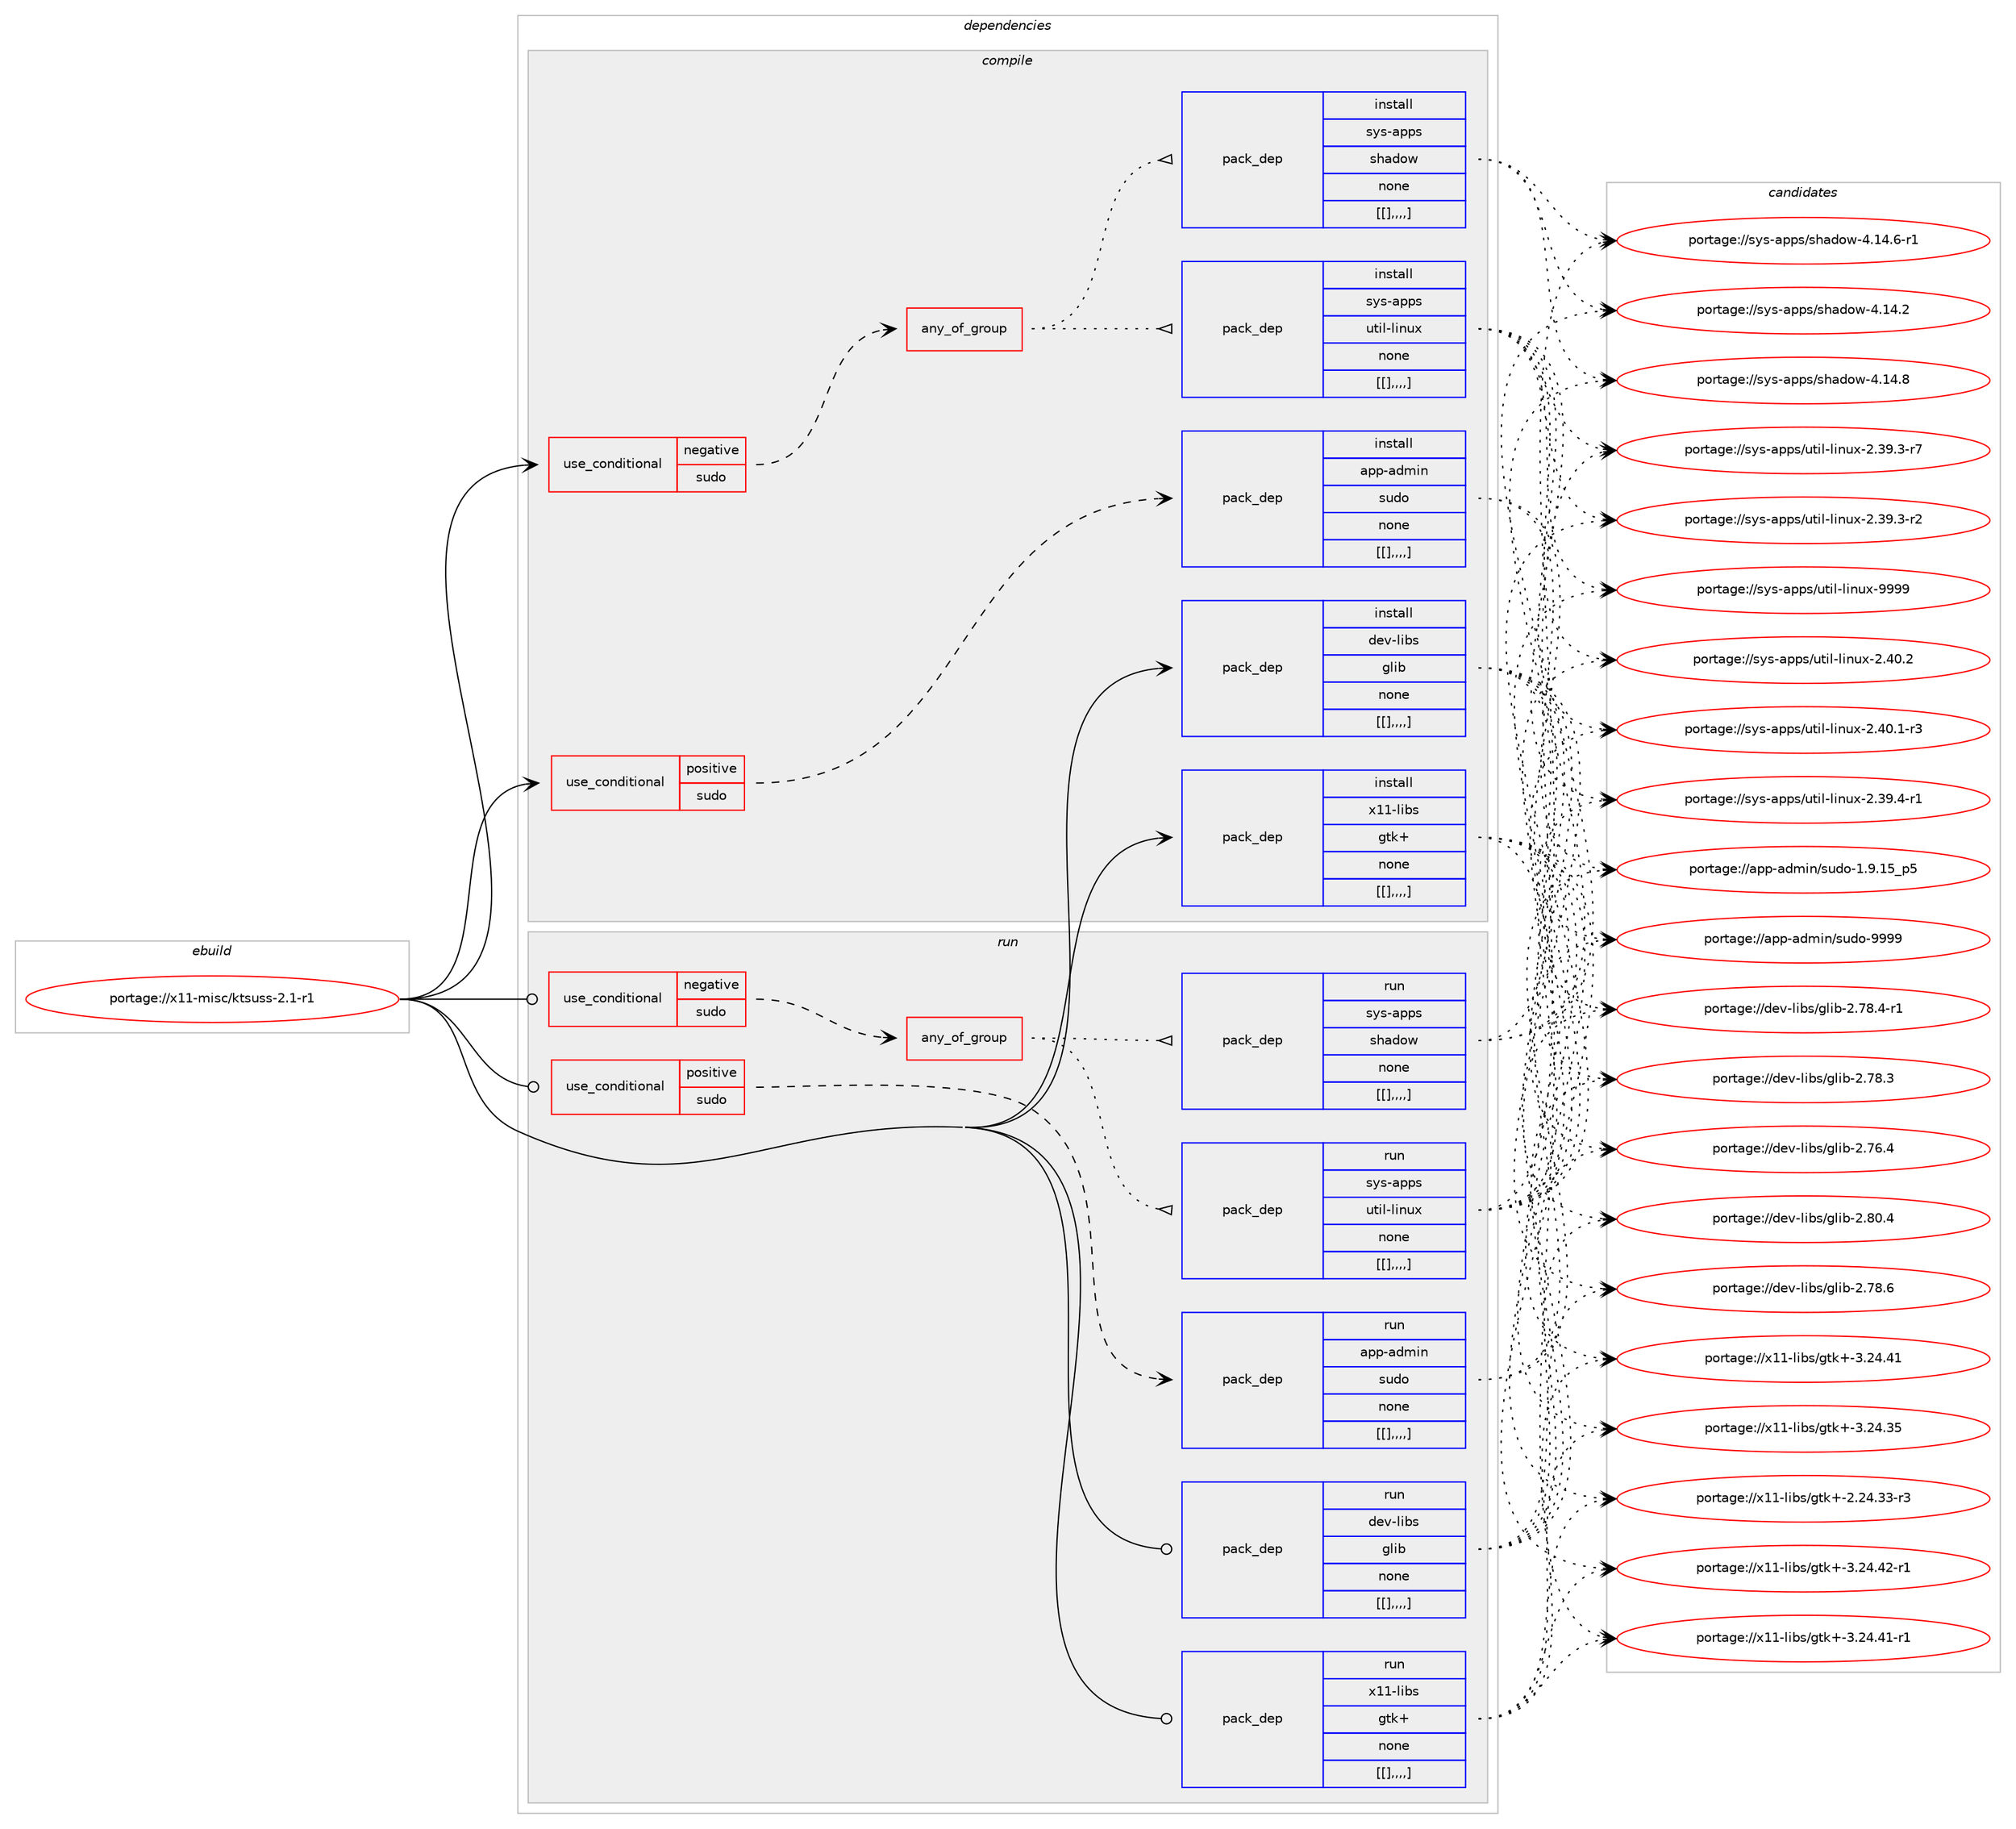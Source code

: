 digraph prolog {

# *************
# Graph options
# *************

newrank=true;
concentrate=true;
compound=true;
graph [rankdir=LR,fontname=Helvetica,fontsize=10,ranksep=1.5];#, ranksep=2.5, nodesep=0.2];
edge  [arrowhead=vee];
node  [fontname=Helvetica,fontsize=10];

# **********
# The ebuild
# **********

subgraph cluster_leftcol {
color=gray;
label=<<i>ebuild</i>>;
id [label="portage://x11-misc/ktsuss-2.1-r1", color=red, width=4, href="../x11-misc/ktsuss-2.1-r1.svg"];
}

# ****************
# The dependencies
# ****************

subgraph cluster_midcol {
color=gray;
label=<<i>dependencies</i>>;
subgraph cluster_compile {
fillcolor="#eeeeee";
style=filled;
label=<<i>compile</i>>;
subgraph cond127223 {
dependency479809 [label=<<TABLE BORDER="0" CELLBORDER="1" CELLSPACING="0" CELLPADDING="4"><TR><TD ROWSPAN="3" CELLPADDING="10">use_conditional</TD></TR><TR><TD>negative</TD></TR><TR><TD>sudo</TD></TR></TABLE>>, shape=none, color=red];
subgraph any3299 {
dependency479810 [label=<<TABLE BORDER="0" CELLBORDER="1" CELLSPACING="0" CELLPADDING="4"><TR><TD CELLPADDING="10">any_of_group</TD></TR></TABLE>>, shape=none, color=red];subgraph pack349064 {
dependency479811 [label=<<TABLE BORDER="0" CELLBORDER="1" CELLSPACING="0" CELLPADDING="4" WIDTH="220"><TR><TD ROWSPAN="6" CELLPADDING="30">pack_dep</TD></TR><TR><TD WIDTH="110">install</TD></TR><TR><TD>sys-apps</TD></TR><TR><TD>util-linux</TD></TR><TR><TD>none</TD></TR><TR><TD>[[],,,,]</TD></TR></TABLE>>, shape=none, color=blue];
}
dependency479810:e -> dependency479811:w [weight=20,style="dotted",arrowhead="oinv"];
subgraph pack349065 {
dependency479812 [label=<<TABLE BORDER="0" CELLBORDER="1" CELLSPACING="0" CELLPADDING="4" WIDTH="220"><TR><TD ROWSPAN="6" CELLPADDING="30">pack_dep</TD></TR><TR><TD WIDTH="110">install</TD></TR><TR><TD>sys-apps</TD></TR><TR><TD>shadow</TD></TR><TR><TD>none</TD></TR><TR><TD>[[],,,,]</TD></TR></TABLE>>, shape=none, color=blue];
}
dependency479810:e -> dependency479812:w [weight=20,style="dotted",arrowhead="oinv"];
}
dependency479809:e -> dependency479810:w [weight=20,style="dashed",arrowhead="vee"];
}
id:e -> dependency479809:w [weight=20,style="solid",arrowhead="vee"];
subgraph cond127224 {
dependency479813 [label=<<TABLE BORDER="0" CELLBORDER="1" CELLSPACING="0" CELLPADDING="4"><TR><TD ROWSPAN="3" CELLPADDING="10">use_conditional</TD></TR><TR><TD>positive</TD></TR><TR><TD>sudo</TD></TR></TABLE>>, shape=none, color=red];
subgraph pack349066 {
dependency479814 [label=<<TABLE BORDER="0" CELLBORDER="1" CELLSPACING="0" CELLPADDING="4" WIDTH="220"><TR><TD ROWSPAN="6" CELLPADDING="30">pack_dep</TD></TR><TR><TD WIDTH="110">install</TD></TR><TR><TD>app-admin</TD></TR><TR><TD>sudo</TD></TR><TR><TD>none</TD></TR><TR><TD>[[],,,,]</TD></TR></TABLE>>, shape=none, color=blue];
}
dependency479813:e -> dependency479814:w [weight=20,style="dashed",arrowhead="vee"];
}
id:e -> dependency479813:w [weight=20,style="solid",arrowhead="vee"];
subgraph pack349067 {
dependency479815 [label=<<TABLE BORDER="0" CELLBORDER="1" CELLSPACING="0" CELLPADDING="4" WIDTH="220"><TR><TD ROWSPAN="6" CELLPADDING="30">pack_dep</TD></TR><TR><TD WIDTH="110">install</TD></TR><TR><TD>dev-libs</TD></TR><TR><TD>glib</TD></TR><TR><TD>none</TD></TR><TR><TD>[[],,,,]</TD></TR></TABLE>>, shape=none, color=blue];
}
id:e -> dependency479815:w [weight=20,style="solid",arrowhead="vee"];
subgraph pack349068 {
dependency479816 [label=<<TABLE BORDER="0" CELLBORDER="1" CELLSPACING="0" CELLPADDING="4" WIDTH="220"><TR><TD ROWSPAN="6" CELLPADDING="30">pack_dep</TD></TR><TR><TD WIDTH="110">install</TD></TR><TR><TD>x11-libs</TD></TR><TR><TD>gtk+</TD></TR><TR><TD>none</TD></TR><TR><TD>[[],,,,]</TD></TR></TABLE>>, shape=none, color=blue];
}
id:e -> dependency479816:w [weight=20,style="solid",arrowhead="vee"];
}
subgraph cluster_compileandrun {
fillcolor="#eeeeee";
style=filled;
label=<<i>compile and run</i>>;
}
subgraph cluster_run {
fillcolor="#eeeeee";
style=filled;
label=<<i>run</i>>;
subgraph cond127225 {
dependency479817 [label=<<TABLE BORDER="0" CELLBORDER="1" CELLSPACING="0" CELLPADDING="4"><TR><TD ROWSPAN="3" CELLPADDING="10">use_conditional</TD></TR><TR><TD>negative</TD></TR><TR><TD>sudo</TD></TR></TABLE>>, shape=none, color=red];
subgraph any3300 {
dependency479818 [label=<<TABLE BORDER="0" CELLBORDER="1" CELLSPACING="0" CELLPADDING="4"><TR><TD CELLPADDING="10">any_of_group</TD></TR></TABLE>>, shape=none, color=red];subgraph pack349069 {
dependency479819 [label=<<TABLE BORDER="0" CELLBORDER="1" CELLSPACING="0" CELLPADDING="4" WIDTH="220"><TR><TD ROWSPAN="6" CELLPADDING="30">pack_dep</TD></TR><TR><TD WIDTH="110">run</TD></TR><TR><TD>sys-apps</TD></TR><TR><TD>util-linux</TD></TR><TR><TD>none</TD></TR><TR><TD>[[],,,,]</TD></TR></TABLE>>, shape=none, color=blue];
}
dependency479818:e -> dependency479819:w [weight=20,style="dotted",arrowhead="oinv"];
subgraph pack349070 {
dependency479820 [label=<<TABLE BORDER="0" CELLBORDER="1" CELLSPACING="0" CELLPADDING="4" WIDTH="220"><TR><TD ROWSPAN="6" CELLPADDING="30">pack_dep</TD></TR><TR><TD WIDTH="110">run</TD></TR><TR><TD>sys-apps</TD></TR><TR><TD>shadow</TD></TR><TR><TD>none</TD></TR><TR><TD>[[],,,,]</TD></TR></TABLE>>, shape=none, color=blue];
}
dependency479818:e -> dependency479820:w [weight=20,style="dotted",arrowhead="oinv"];
}
dependency479817:e -> dependency479818:w [weight=20,style="dashed",arrowhead="vee"];
}
id:e -> dependency479817:w [weight=20,style="solid",arrowhead="odot"];
subgraph cond127226 {
dependency479821 [label=<<TABLE BORDER="0" CELLBORDER="1" CELLSPACING="0" CELLPADDING="4"><TR><TD ROWSPAN="3" CELLPADDING="10">use_conditional</TD></TR><TR><TD>positive</TD></TR><TR><TD>sudo</TD></TR></TABLE>>, shape=none, color=red];
subgraph pack349071 {
dependency479822 [label=<<TABLE BORDER="0" CELLBORDER="1" CELLSPACING="0" CELLPADDING="4" WIDTH="220"><TR><TD ROWSPAN="6" CELLPADDING="30">pack_dep</TD></TR><TR><TD WIDTH="110">run</TD></TR><TR><TD>app-admin</TD></TR><TR><TD>sudo</TD></TR><TR><TD>none</TD></TR><TR><TD>[[],,,,]</TD></TR></TABLE>>, shape=none, color=blue];
}
dependency479821:e -> dependency479822:w [weight=20,style="dashed",arrowhead="vee"];
}
id:e -> dependency479821:w [weight=20,style="solid",arrowhead="odot"];
subgraph pack349072 {
dependency479823 [label=<<TABLE BORDER="0" CELLBORDER="1" CELLSPACING="0" CELLPADDING="4" WIDTH="220"><TR><TD ROWSPAN="6" CELLPADDING="30">pack_dep</TD></TR><TR><TD WIDTH="110">run</TD></TR><TR><TD>dev-libs</TD></TR><TR><TD>glib</TD></TR><TR><TD>none</TD></TR><TR><TD>[[],,,,]</TD></TR></TABLE>>, shape=none, color=blue];
}
id:e -> dependency479823:w [weight=20,style="solid",arrowhead="odot"];
subgraph pack349073 {
dependency479824 [label=<<TABLE BORDER="0" CELLBORDER="1" CELLSPACING="0" CELLPADDING="4" WIDTH="220"><TR><TD ROWSPAN="6" CELLPADDING="30">pack_dep</TD></TR><TR><TD WIDTH="110">run</TD></TR><TR><TD>x11-libs</TD></TR><TR><TD>gtk+</TD></TR><TR><TD>none</TD></TR><TR><TD>[[],,,,]</TD></TR></TABLE>>, shape=none, color=blue];
}
id:e -> dependency479824:w [weight=20,style="solid",arrowhead="odot"];
}
}

# **************
# The candidates
# **************

subgraph cluster_choices {
rank=same;
color=gray;
label=<<i>candidates</i>>;

subgraph choice349064 {
color=black;
nodesep=1;
choice115121115459711211211547117116105108451081051101171204557575757 [label="portage://sys-apps/util-linux-9999", color=red, width=4,href="../sys-apps/util-linux-9999.svg"];
choice1151211154597112112115471171161051084510810511011712045504652484650 [label="portage://sys-apps/util-linux-2.40.2", color=red, width=4,href="../sys-apps/util-linux-2.40.2.svg"];
choice11512111545971121121154711711610510845108105110117120455046524846494511451 [label="portage://sys-apps/util-linux-2.40.1-r3", color=red, width=4,href="../sys-apps/util-linux-2.40.1-r3.svg"];
choice11512111545971121121154711711610510845108105110117120455046515746524511449 [label="portage://sys-apps/util-linux-2.39.4-r1", color=red, width=4,href="../sys-apps/util-linux-2.39.4-r1.svg"];
choice11512111545971121121154711711610510845108105110117120455046515746514511455 [label="portage://sys-apps/util-linux-2.39.3-r7", color=red, width=4,href="../sys-apps/util-linux-2.39.3-r7.svg"];
choice11512111545971121121154711711610510845108105110117120455046515746514511450 [label="portage://sys-apps/util-linux-2.39.3-r2", color=red, width=4,href="../sys-apps/util-linux-2.39.3-r2.svg"];
dependency479811:e -> choice115121115459711211211547117116105108451081051101171204557575757:w [style=dotted,weight="100"];
dependency479811:e -> choice1151211154597112112115471171161051084510810511011712045504652484650:w [style=dotted,weight="100"];
dependency479811:e -> choice11512111545971121121154711711610510845108105110117120455046524846494511451:w [style=dotted,weight="100"];
dependency479811:e -> choice11512111545971121121154711711610510845108105110117120455046515746524511449:w [style=dotted,weight="100"];
dependency479811:e -> choice11512111545971121121154711711610510845108105110117120455046515746514511455:w [style=dotted,weight="100"];
dependency479811:e -> choice11512111545971121121154711711610510845108105110117120455046515746514511450:w [style=dotted,weight="100"];
}
subgraph choice349065 {
color=black;
nodesep=1;
choice1151211154597112112115471151049710011111945524649524656 [label="portage://sys-apps/shadow-4.14.8", color=red, width=4,href="../sys-apps/shadow-4.14.8.svg"];
choice11512111545971121121154711510497100111119455246495246544511449 [label="portage://sys-apps/shadow-4.14.6-r1", color=red, width=4,href="../sys-apps/shadow-4.14.6-r1.svg"];
choice1151211154597112112115471151049710011111945524649524650 [label="portage://sys-apps/shadow-4.14.2", color=red, width=4,href="../sys-apps/shadow-4.14.2.svg"];
dependency479812:e -> choice1151211154597112112115471151049710011111945524649524656:w [style=dotted,weight="100"];
dependency479812:e -> choice11512111545971121121154711510497100111119455246495246544511449:w [style=dotted,weight="100"];
dependency479812:e -> choice1151211154597112112115471151049710011111945524649524650:w [style=dotted,weight="100"];
}
subgraph choice349066 {
color=black;
nodesep=1;
choice971121124597100109105110471151171001114557575757 [label="portage://app-admin/sudo-9999", color=red, width=4,href="../app-admin/sudo-9999.svg"];
choice97112112459710010910511047115117100111454946574649539511253 [label="portage://app-admin/sudo-1.9.15_p5", color=red, width=4,href="../app-admin/sudo-1.9.15_p5.svg"];
dependency479814:e -> choice971121124597100109105110471151171001114557575757:w [style=dotted,weight="100"];
dependency479814:e -> choice97112112459710010910511047115117100111454946574649539511253:w [style=dotted,weight="100"];
}
subgraph choice349067 {
color=black;
nodesep=1;
choice1001011184510810598115471031081059845504656484652 [label="portage://dev-libs/glib-2.80.4", color=red, width=4,href="../dev-libs/glib-2.80.4.svg"];
choice1001011184510810598115471031081059845504655564654 [label="portage://dev-libs/glib-2.78.6", color=red, width=4,href="../dev-libs/glib-2.78.6.svg"];
choice10010111845108105981154710310810598455046555646524511449 [label="portage://dev-libs/glib-2.78.4-r1", color=red, width=4,href="../dev-libs/glib-2.78.4-r1.svg"];
choice1001011184510810598115471031081059845504655564651 [label="portage://dev-libs/glib-2.78.3", color=red, width=4,href="../dev-libs/glib-2.78.3.svg"];
choice1001011184510810598115471031081059845504655544652 [label="portage://dev-libs/glib-2.76.4", color=red, width=4,href="../dev-libs/glib-2.76.4.svg"];
dependency479815:e -> choice1001011184510810598115471031081059845504656484652:w [style=dotted,weight="100"];
dependency479815:e -> choice1001011184510810598115471031081059845504655564654:w [style=dotted,weight="100"];
dependency479815:e -> choice10010111845108105981154710310810598455046555646524511449:w [style=dotted,weight="100"];
dependency479815:e -> choice1001011184510810598115471031081059845504655564651:w [style=dotted,weight="100"];
dependency479815:e -> choice1001011184510810598115471031081059845504655544652:w [style=dotted,weight="100"];
}
subgraph choice349068 {
color=black;
nodesep=1;
choice12049494510810598115471031161074345514650524652504511449 [label="portage://x11-libs/gtk+-3.24.42-r1", color=red, width=4,href="../x11-libs/gtk+-3.24.42-r1.svg"];
choice12049494510810598115471031161074345514650524652494511449 [label="portage://x11-libs/gtk+-3.24.41-r1", color=red, width=4,href="../x11-libs/gtk+-3.24.41-r1.svg"];
choice1204949451081059811547103116107434551465052465249 [label="portage://x11-libs/gtk+-3.24.41", color=red, width=4,href="../x11-libs/gtk+-3.24.41.svg"];
choice1204949451081059811547103116107434551465052465153 [label="portage://x11-libs/gtk+-3.24.35", color=red, width=4,href="../x11-libs/gtk+-3.24.35.svg"];
choice12049494510810598115471031161074345504650524651514511451 [label="portage://x11-libs/gtk+-2.24.33-r3", color=red, width=4,href="../x11-libs/gtk+-2.24.33-r3.svg"];
dependency479816:e -> choice12049494510810598115471031161074345514650524652504511449:w [style=dotted,weight="100"];
dependency479816:e -> choice12049494510810598115471031161074345514650524652494511449:w [style=dotted,weight="100"];
dependency479816:e -> choice1204949451081059811547103116107434551465052465249:w [style=dotted,weight="100"];
dependency479816:e -> choice1204949451081059811547103116107434551465052465153:w [style=dotted,weight="100"];
dependency479816:e -> choice12049494510810598115471031161074345504650524651514511451:w [style=dotted,weight="100"];
}
subgraph choice349069 {
color=black;
nodesep=1;
choice115121115459711211211547117116105108451081051101171204557575757 [label="portage://sys-apps/util-linux-9999", color=red, width=4,href="../sys-apps/util-linux-9999.svg"];
choice1151211154597112112115471171161051084510810511011712045504652484650 [label="portage://sys-apps/util-linux-2.40.2", color=red, width=4,href="../sys-apps/util-linux-2.40.2.svg"];
choice11512111545971121121154711711610510845108105110117120455046524846494511451 [label="portage://sys-apps/util-linux-2.40.1-r3", color=red, width=4,href="../sys-apps/util-linux-2.40.1-r3.svg"];
choice11512111545971121121154711711610510845108105110117120455046515746524511449 [label="portage://sys-apps/util-linux-2.39.4-r1", color=red, width=4,href="../sys-apps/util-linux-2.39.4-r1.svg"];
choice11512111545971121121154711711610510845108105110117120455046515746514511455 [label="portage://sys-apps/util-linux-2.39.3-r7", color=red, width=4,href="../sys-apps/util-linux-2.39.3-r7.svg"];
choice11512111545971121121154711711610510845108105110117120455046515746514511450 [label="portage://sys-apps/util-linux-2.39.3-r2", color=red, width=4,href="../sys-apps/util-linux-2.39.3-r2.svg"];
dependency479819:e -> choice115121115459711211211547117116105108451081051101171204557575757:w [style=dotted,weight="100"];
dependency479819:e -> choice1151211154597112112115471171161051084510810511011712045504652484650:w [style=dotted,weight="100"];
dependency479819:e -> choice11512111545971121121154711711610510845108105110117120455046524846494511451:w [style=dotted,weight="100"];
dependency479819:e -> choice11512111545971121121154711711610510845108105110117120455046515746524511449:w [style=dotted,weight="100"];
dependency479819:e -> choice11512111545971121121154711711610510845108105110117120455046515746514511455:w [style=dotted,weight="100"];
dependency479819:e -> choice11512111545971121121154711711610510845108105110117120455046515746514511450:w [style=dotted,weight="100"];
}
subgraph choice349070 {
color=black;
nodesep=1;
choice1151211154597112112115471151049710011111945524649524656 [label="portage://sys-apps/shadow-4.14.8", color=red, width=4,href="../sys-apps/shadow-4.14.8.svg"];
choice11512111545971121121154711510497100111119455246495246544511449 [label="portage://sys-apps/shadow-4.14.6-r1", color=red, width=4,href="../sys-apps/shadow-4.14.6-r1.svg"];
choice1151211154597112112115471151049710011111945524649524650 [label="portage://sys-apps/shadow-4.14.2", color=red, width=4,href="../sys-apps/shadow-4.14.2.svg"];
dependency479820:e -> choice1151211154597112112115471151049710011111945524649524656:w [style=dotted,weight="100"];
dependency479820:e -> choice11512111545971121121154711510497100111119455246495246544511449:w [style=dotted,weight="100"];
dependency479820:e -> choice1151211154597112112115471151049710011111945524649524650:w [style=dotted,weight="100"];
}
subgraph choice349071 {
color=black;
nodesep=1;
choice971121124597100109105110471151171001114557575757 [label="portage://app-admin/sudo-9999", color=red, width=4,href="../app-admin/sudo-9999.svg"];
choice97112112459710010910511047115117100111454946574649539511253 [label="portage://app-admin/sudo-1.9.15_p5", color=red, width=4,href="../app-admin/sudo-1.9.15_p5.svg"];
dependency479822:e -> choice971121124597100109105110471151171001114557575757:w [style=dotted,weight="100"];
dependency479822:e -> choice97112112459710010910511047115117100111454946574649539511253:w [style=dotted,weight="100"];
}
subgraph choice349072 {
color=black;
nodesep=1;
choice1001011184510810598115471031081059845504656484652 [label="portage://dev-libs/glib-2.80.4", color=red, width=4,href="../dev-libs/glib-2.80.4.svg"];
choice1001011184510810598115471031081059845504655564654 [label="portage://dev-libs/glib-2.78.6", color=red, width=4,href="../dev-libs/glib-2.78.6.svg"];
choice10010111845108105981154710310810598455046555646524511449 [label="portage://dev-libs/glib-2.78.4-r1", color=red, width=4,href="../dev-libs/glib-2.78.4-r1.svg"];
choice1001011184510810598115471031081059845504655564651 [label="portage://dev-libs/glib-2.78.3", color=red, width=4,href="../dev-libs/glib-2.78.3.svg"];
choice1001011184510810598115471031081059845504655544652 [label="portage://dev-libs/glib-2.76.4", color=red, width=4,href="../dev-libs/glib-2.76.4.svg"];
dependency479823:e -> choice1001011184510810598115471031081059845504656484652:w [style=dotted,weight="100"];
dependency479823:e -> choice1001011184510810598115471031081059845504655564654:w [style=dotted,weight="100"];
dependency479823:e -> choice10010111845108105981154710310810598455046555646524511449:w [style=dotted,weight="100"];
dependency479823:e -> choice1001011184510810598115471031081059845504655564651:w [style=dotted,weight="100"];
dependency479823:e -> choice1001011184510810598115471031081059845504655544652:w [style=dotted,weight="100"];
}
subgraph choice349073 {
color=black;
nodesep=1;
choice12049494510810598115471031161074345514650524652504511449 [label="portage://x11-libs/gtk+-3.24.42-r1", color=red, width=4,href="../x11-libs/gtk+-3.24.42-r1.svg"];
choice12049494510810598115471031161074345514650524652494511449 [label="portage://x11-libs/gtk+-3.24.41-r1", color=red, width=4,href="../x11-libs/gtk+-3.24.41-r1.svg"];
choice1204949451081059811547103116107434551465052465249 [label="portage://x11-libs/gtk+-3.24.41", color=red, width=4,href="../x11-libs/gtk+-3.24.41.svg"];
choice1204949451081059811547103116107434551465052465153 [label="portage://x11-libs/gtk+-3.24.35", color=red, width=4,href="../x11-libs/gtk+-3.24.35.svg"];
choice12049494510810598115471031161074345504650524651514511451 [label="portage://x11-libs/gtk+-2.24.33-r3", color=red, width=4,href="../x11-libs/gtk+-2.24.33-r3.svg"];
dependency479824:e -> choice12049494510810598115471031161074345514650524652504511449:w [style=dotted,weight="100"];
dependency479824:e -> choice12049494510810598115471031161074345514650524652494511449:w [style=dotted,weight="100"];
dependency479824:e -> choice1204949451081059811547103116107434551465052465249:w [style=dotted,weight="100"];
dependency479824:e -> choice1204949451081059811547103116107434551465052465153:w [style=dotted,weight="100"];
dependency479824:e -> choice12049494510810598115471031161074345504650524651514511451:w [style=dotted,weight="100"];
}
}

}
